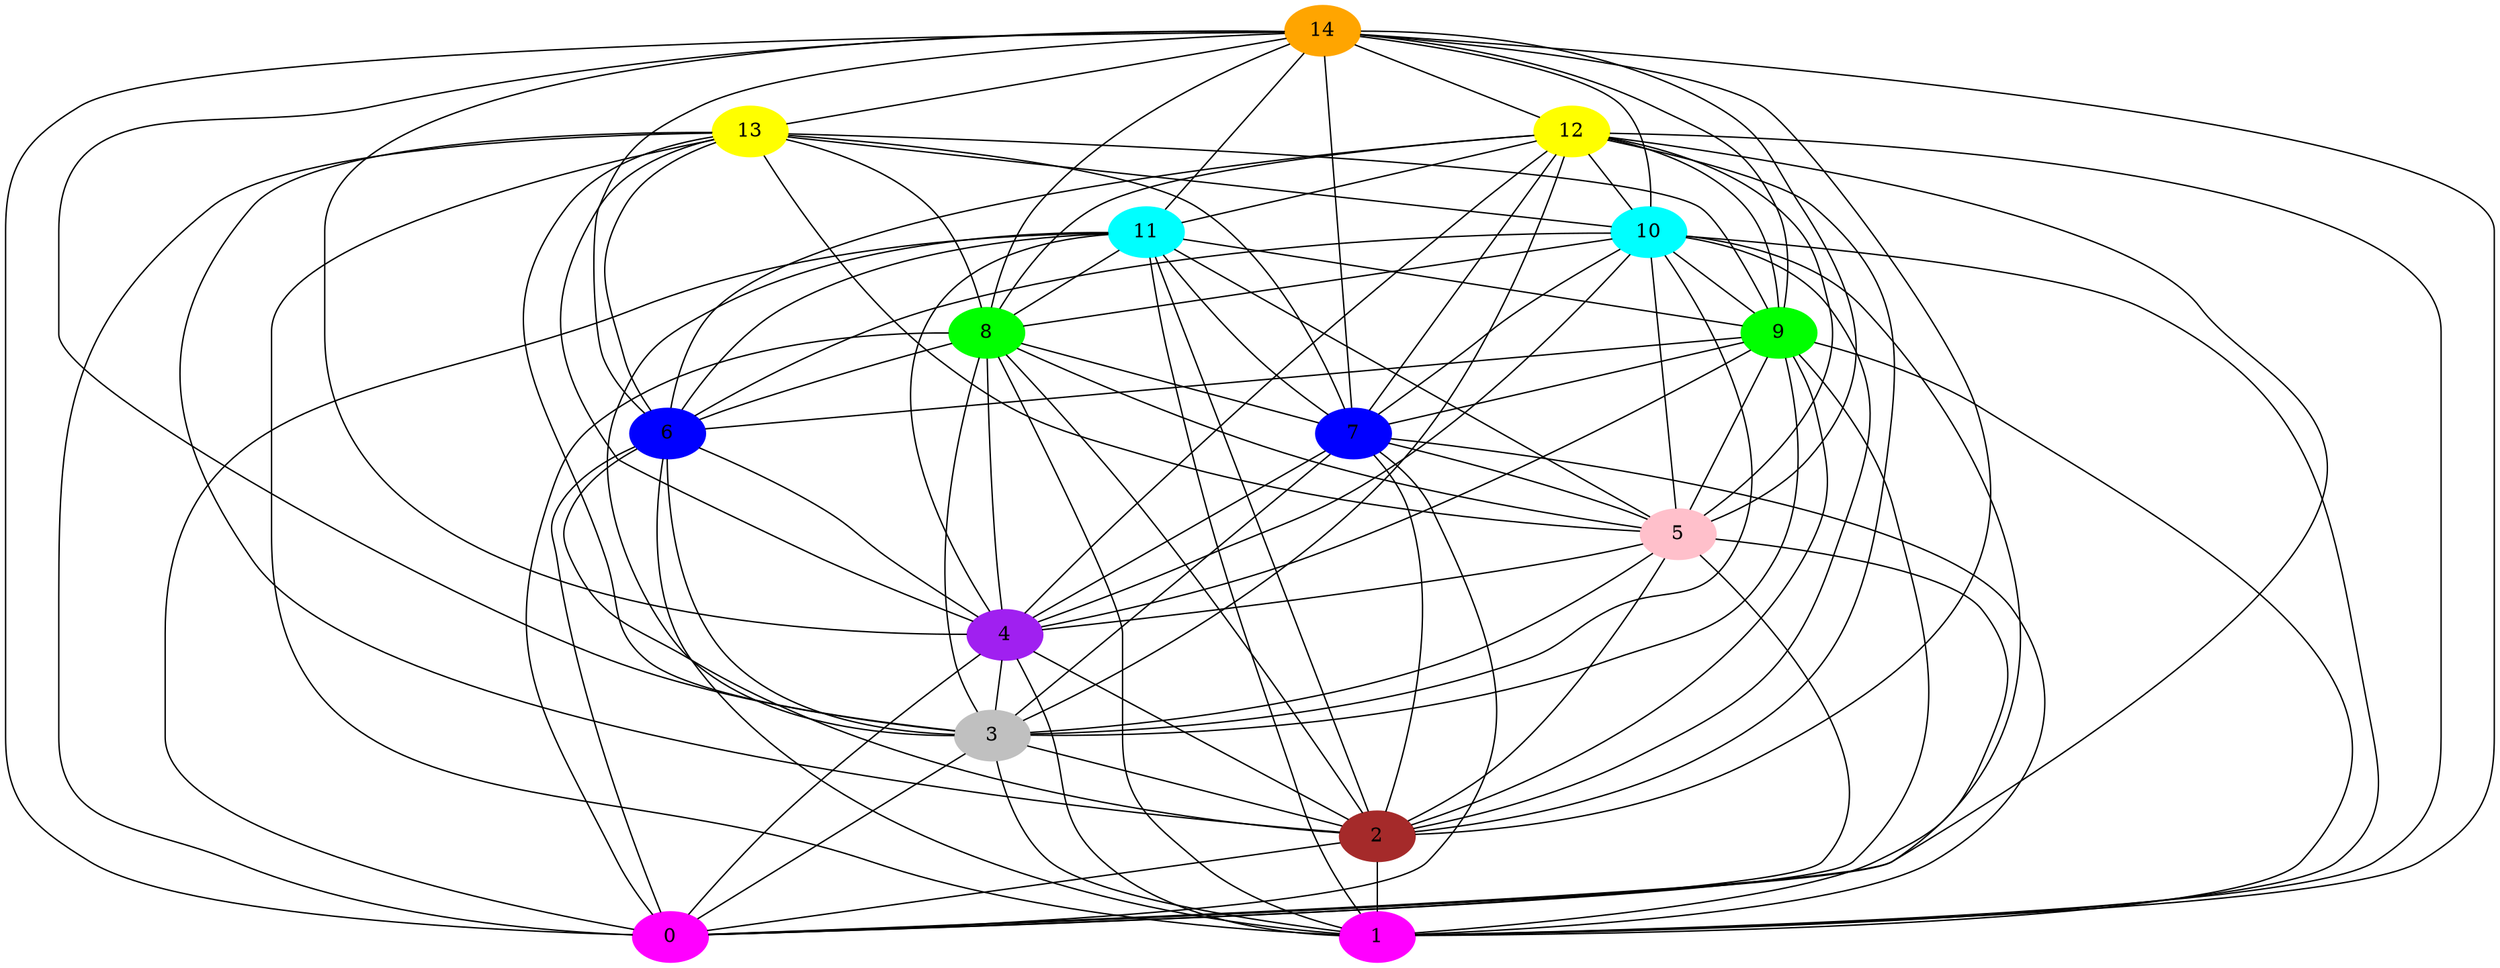 Graph {
	0 [style="filled"; color="magenta"];
	1 [style="filled"; color="magenta"];
	2 [style="filled"; color="brown"];
	3 [style="filled"; color="grey"];
	4 [style="filled"; color="purple"];
	5 [style="filled"; color="pink"];
	6 [style="filled"; color="blue"];
	7 [style="filled"; color="blue"];
	8 [style="filled"; color="green"];
	9 [style="filled"; color="green"];
	10 [style="filled"; color="cyan"];
	11 [style="filled"; color="cyan"];
	12 [style="filled"; color="yellow"];
	13 [style="filled"; color="yellow"];
	14 [style="filled"; color="orange"];
	2 -- 0;
	2 -- 1;
	3 -- 0;
	3 -- 1;
	3 -- 2;
	4 -- 0;
	4 -- 1;
	4 -- 2;
	4 -- 3;
	5 -- 0;
	5 -- 1;
	5 -- 2;
	5 -- 3;
	5 -- 4;
	6 -- 0;
	6 -- 1;
	6 -- 2;
	6 -- 3;
	6 -- 4;
	7 -- 0;
	7 -- 1;
	7 -- 2;
	7 -- 3;
	7 -- 4;
	7 -- 5;
	8 -- 0;
	8 -- 1;
	8 -- 2;
	8 -- 3;
	8 -- 4;
	8 -- 5;
	8 -- 6;
	8 -- 7;
	9 -- 0;
	9 -- 1;
	9 -- 2;
	9 -- 3;
	9 -- 4;
	9 -- 5;
	9 -- 6;
	9 -- 7;
	10 -- 0;
	10 -- 1;
	10 -- 2;
	10 -- 3;
	10 -- 4;
	10 -- 5;
	10 -- 6;
	10 -- 7;
	10 -- 8;
	10 -- 9;
	11 -- 0;
	11 -- 1;
	11 -- 2;
	11 -- 3;
	11 -- 4;
	11 -- 5;
	11 -- 6;
	11 -- 7;
	11 -- 8;
	11 -- 9;
	12 -- 0;
	12 -- 1;
	12 -- 2;
	12 -- 3;
	12 -- 4;
	12 -- 5;
	12 -- 6;
	12 -- 7;
	12 -- 8;
	12 -- 9;
	12 -- 10;
	12 -- 11;
	13 -- 0;
	13 -- 1;
	13 -- 2;
	13 -- 3;
	13 -- 4;
	13 -- 5;
	13 -- 6;
	13 -- 7;
	13 -- 8;
	13 -- 9;
	13 -- 10;
	14 -- 0;
	14 -- 1;
	14 -- 2;
	14 -- 3;
	14 -- 4;
	14 -- 5;
	14 -- 6;
	14 -- 7;
	14 -- 8;
	14 -- 9;
	14 -- 10;
	14 -- 11;
	14 -- 12;
	14 -- 13;
}
